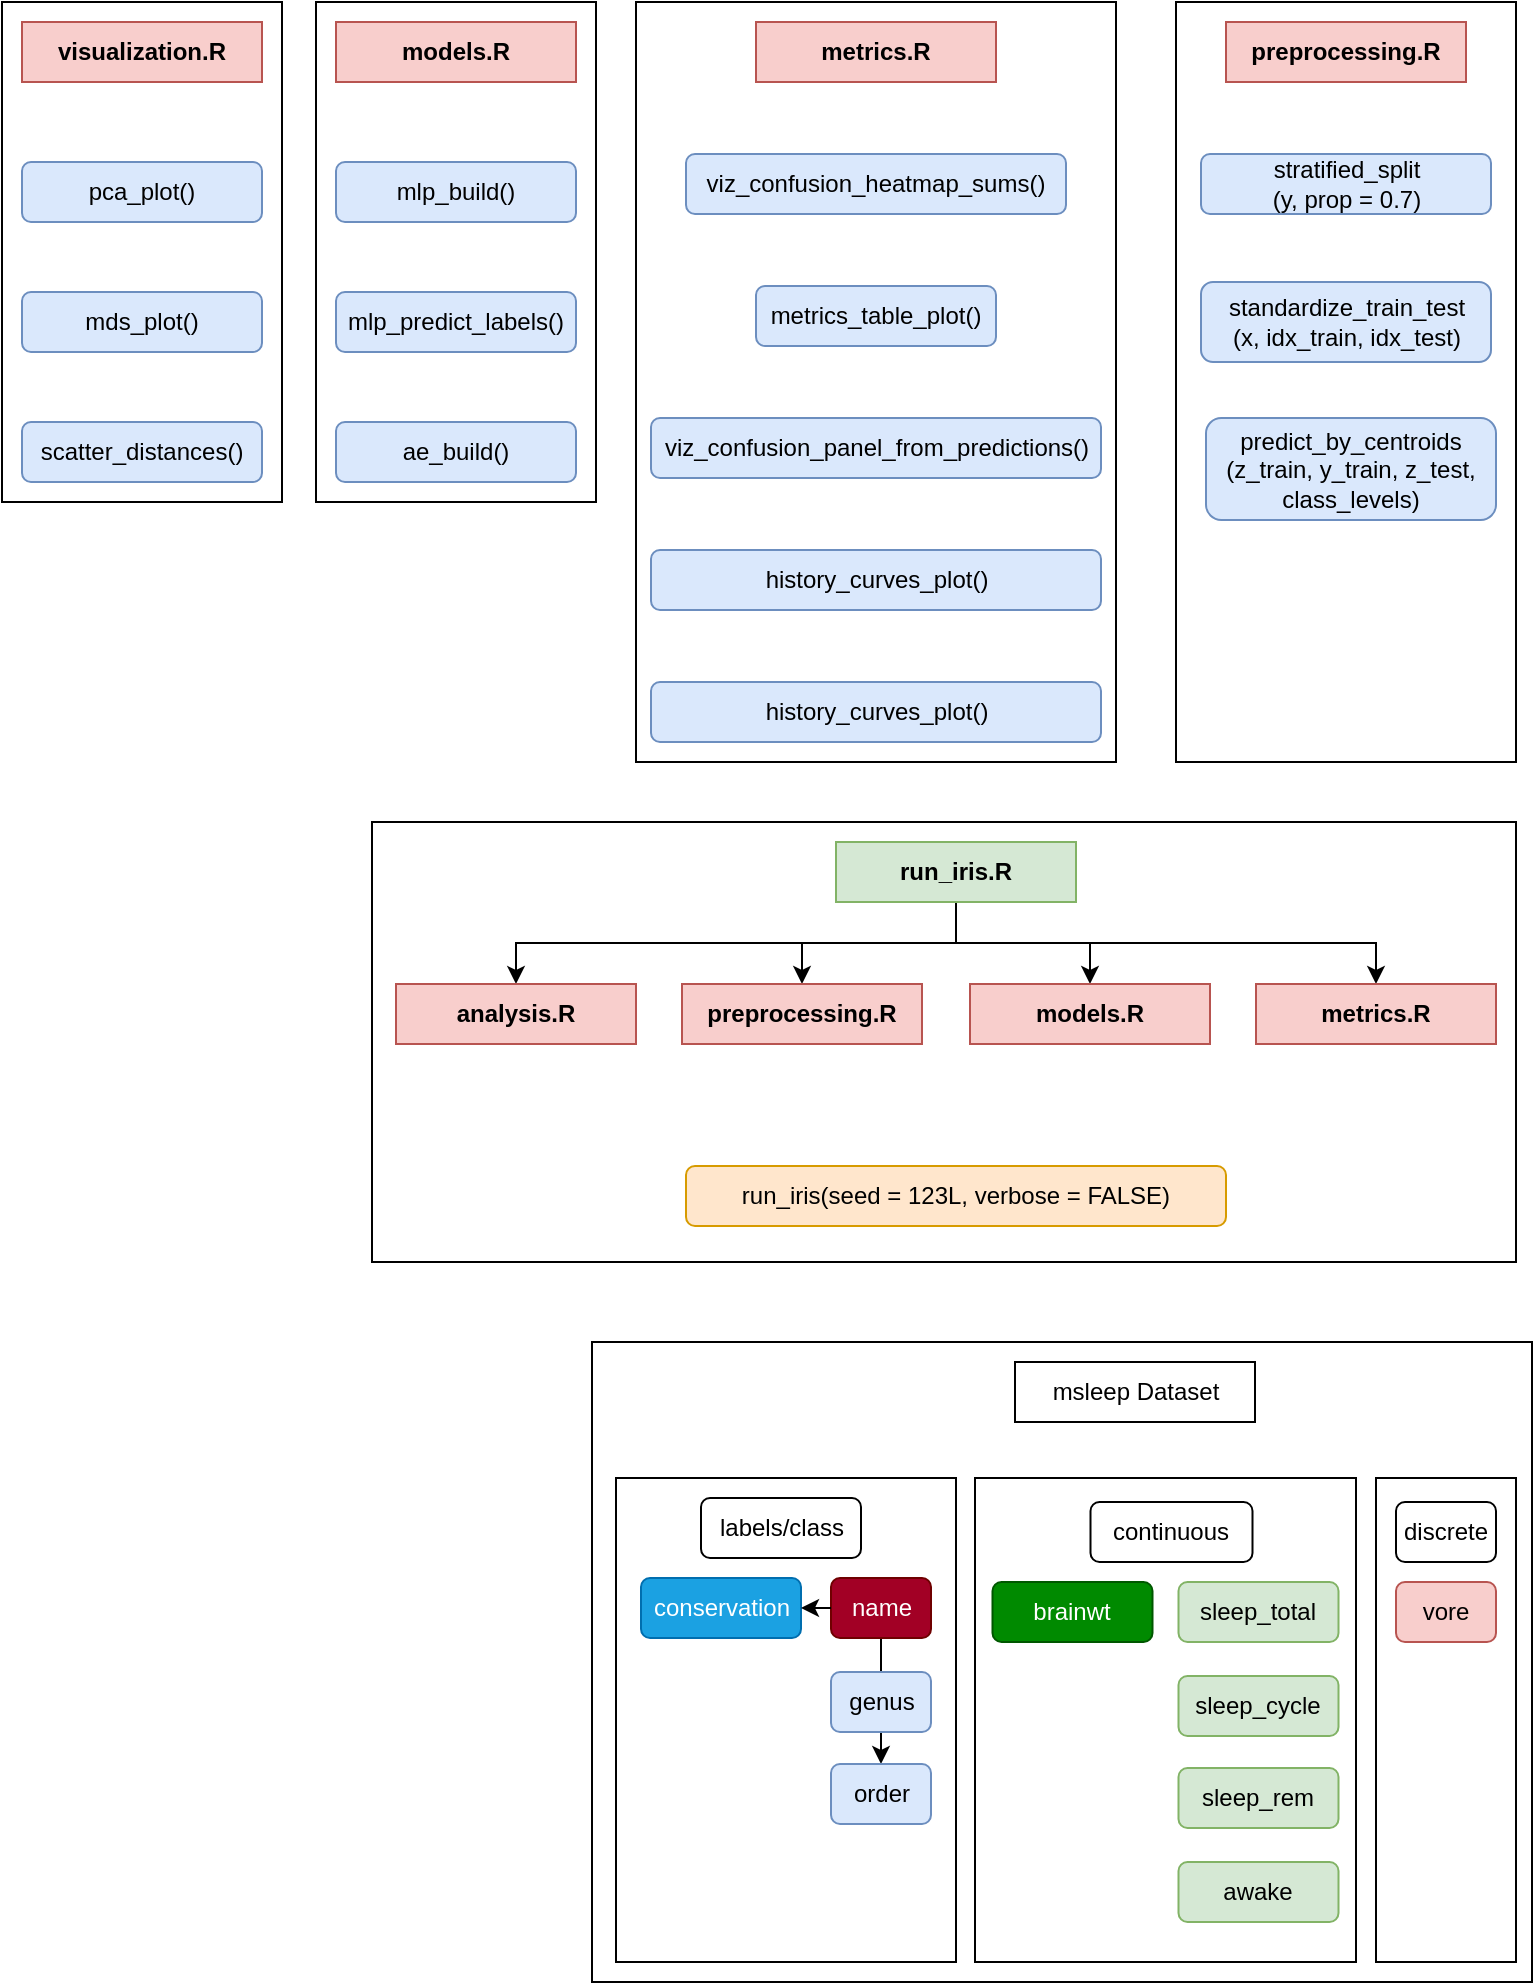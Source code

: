 <mxfile version="28.2.1">
  <diagram name="Page-1" id="hLjd40Mp4ctCxhCCKkwX">
    <mxGraphModel dx="3465" dy="615" grid="1" gridSize="10" guides="1" tooltips="1" connect="1" arrows="1" fold="1" page="1" pageScale="1" pageWidth="827" pageHeight="1169" math="0" shadow="0">
      <root>
        <mxCell id="0" />
        <mxCell id="1" parent="0" />
        <mxCell id="OYM85133VeI9f5udf3FC-11" value="" style="rounded=0;whiteSpace=wrap;html=1;" vertex="1" parent="1">
          <mxGeometry x="330" y="1870" width="470" height="320" as="geometry" />
        </mxCell>
        <mxCell id="h5PKQ5_-vBnPqG8-7pic-10" value="" style="rounded=0;whiteSpace=wrap;html=1;" parent="1" vertex="1">
          <mxGeometry x="722" y="1938" width="70" height="242" as="geometry" />
        </mxCell>
        <mxCell id="h5PKQ5_-vBnPqG8-7pic-9" value="" style="rounded=0;whiteSpace=wrap;html=1;" parent="1" vertex="1">
          <mxGeometry x="521.5" y="1938" width="190.5" height="242" as="geometry" />
        </mxCell>
        <mxCell id="h5PKQ5_-vBnPqG8-7pic-8" value="" style="rounded=0;whiteSpace=wrap;html=1;" parent="1" vertex="1">
          <mxGeometry x="342" y="1938" width="170" height="242" as="geometry" />
        </mxCell>
        <mxCell id="CPnGXNIcDzd4oW7dHK-n-26" value="msleep Dataset" style="rounded=0;whiteSpace=wrap;html=1;" parent="1" vertex="1">
          <mxGeometry x="541.5" y="1880" width="120" height="30" as="geometry" />
        </mxCell>
        <mxCell id="RDY0fzNDWBnP0Dt53zWQ-37" value="" style="rounded=0;whiteSpace=wrap;html=1;" parent="1" vertex="1">
          <mxGeometry x="622" y="1200" width="170" height="380" as="geometry" />
        </mxCell>
        <mxCell id="RDY0fzNDWBnP0Dt53zWQ-38" value="" style="rounded=0;whiteSpace=wrap;html=1;" parent="1" vertex="1">
          <mxGeometry x="220" y="1610" width="572" height="220" as="geometry" />
        </mxCell>
        <mxCell id="RDY0fzNDWBnP0Dt53zWQ-39" value="" style="rounded=0;whiteSpace=wrap;html=1;" parent="1" vertex="1">
          <mxGeometry x="352" y="1200" width="240" height="380" as="geometry" />
        </mxCell>
        <mxCell id="RDY0fzNDWBnP0Dt53zWQ-40" value="" style="rounded=0;whiteSpace=wrap;html=1;" parent="1" vertex="1">
          <mxGeometry x="192" y="1200" width="140" height="250" as="geometry" />
        </mxCell>
        <mxCell id="RDY0fzNDWBnP0Dt53zWQ-41" value="" style="rounded=0;whiteSpace=wrap;html=1;" parent="1" vertex="1">
          <mxGeometry x="35" y="1200" width="140" height="250" as="geometry" />
        </mxCell>
        <mxCell id="RDY0fzNDWBnP0Dt53zWQ-42" value="pca_plot()" style="rounded=1;whiteSpace=wrap;html=1;fillColor=#dae8fc;strokeColor=#6c8ebf;" parent="1" vertex="1">
          <mxGeometry x="45" y="1280" width="120" height="30" as="geometry" />
        </mxCell>
        <mxCell id="RDY0fzNDWBnP0Dt53zWQ-43" value="mds&lt;span style=&quot;background-color: transparent; color: light-dark(rgb(0, 0, 0), rgb(255, 255, 255));&quot;&gt;_plot()&lt;/span&gt;" style="rounded=1;whiteSpace=wrap;html=1;fillColor=#dae8fc;strokeColor=#6c8ebf;" parent="1" vertex="1">
          <mxGeometry x="45" y="1345" width="120" height="30" as="geometry" />
        </mxCell>
        <mxCell id="RDY0fzNDWBnP0Dt53zWQ-44" value="&lt;span style=&quot;background-color: transparent; color: light-dark(rgb(0, 0, 0), rgb(255, 255, 255));&quot;&gt;scatter_distances()&lt;/span&gt;" style="rounded=1;whiteSpace=wrap;html=1;fillColor=#dae8fc;strokeColor=#6c8ebf;" parent="1" vertex="1">
          <mxGeometry x="45" y="1410" width="120" height="30" as="geometry" />
        </mxCell>
        <mxCell id="RDY0fzNDWBnP0Dt53zWQ-45" value="visualization.R" style="rounded=0;whiteSpace=wrap;html=1;fillColor=#f8cecc;strokeColor=#b85450;fontStyle=1" parent="1" vertex="1">
          <mxGeometry x="45" y="1210" width="120" height="30" as="geometry" />
        </mxCell>
        <mxCell id="RDY0fzNDWBnP0Dt53zWQ-46" value="mlp_build()" style="rounded=1;whiteSpace=wrap;html=1;fillColor=#dae8fc;strokeColor=#6c8ebf;" parent="1" vertex="1">
          <mxGeometry x="202" y="1280" width="120" height="30" as="geometry" />
        </mxCell>
        <mxCell id="RDY0fzNDWBnP0Dt53zWQ-47" value="&lt;span style=&quot;background-color: transparent; color: light-dark(rgb(0, 0, 0), rgb(255, 255, 255));&quot;&gt;mlp_predict_labels()&lt;/span&gt;" style="rounded=1;whiteSpace=wrap;html=1;fillColor=#dae8fc;strokeColor=#6c8ebf;" parent="1" vertex="1">
          <mxGeometry x="202" y="1345" width="120" height="30" as="geometry" />
        </mxCell>
        <mxCell id="RDY0fzNDWBnP0Dt53zWQ-48" value="&lt;span style=&quot;background-color: transparent; color: light-dark(rgb(0, 0, 0), rgb(255, 255, 255));&quot;&gt;ae_build()&lt;/span&gt;" style="rounded=1;whiteSpace=wrap;html=1;fillColor=#dae8fc;strokeColor=#6c8ebf;" parent="1" vertex="1">
          <mxGeometry x="202" y="1410" width="120" height="30" as="geometry" />
        </mxCell>
        <mxCell id="RDY0fzNDWBnP0Dt53zWQ-49" value="models.R" style="rounded=0;whiteSpace=wrap;html=1;fillColor=#f8cecc;strokeColor=#b85450;fontStyle=1" parent="1" vertex="1">
          <mxGeometry x="202" y="1210" width="120" height="30" as="geometry" />
        </mxCell>
        <mxCell id="RDY0fzNDWBnP0Dt53zWQ-50" value="viz_confusion_heatmap_sums()" style="rounded=1;whiteSpace=wrap;html=1;fillColor=#dae8fc;strokeColor=#6c8ebf;" parent="1" vertex="1">
          <mxGeometry x="377" y="1276" width="190" height="30" as="geometry" />
        </mxCell>
        <mxCell id="RDY0fzNDWBnP0Dt53zWQ-51" value="metrics_table_plot()" style="rounded=1;whiteSpace=wrap;html=1;fillColor=#dae8fc;strokeColor=#6c8ebf;" parent="1" vertex="1">
          <mxGeometry x="412" y="1342" width="120" height="30" as="geometry" />
        </mxCell>
        <mxCell id="RDY0fzNDWBnP0Dt53zWQ-52" value="metrics.R" style="rounded=0;whiteSpace=wrap;html=1;fillColor=#f8cecc;strokeColor=#b85450;fontStyle=1" parent="1" vertex="1">
          <mxGeometry x="412" y="1210" width="120" height="30" as="geometry" />
        </mxCell>
        <mxCell id="RDY0fzNDWBnP0Dt53zWQ-53" value="viz_confusion_panel_from_predictions()" style="rounded=1;whiteSpace=wrap;html=1;fillColor=#dae8fc;strokeColor=#6c8ebf;" parent="1" vertex="1">
          <mxGeometry x="359.5" y="1408" width="225" height="30" as="geometry" />
        </mxCell>
        <mxCell id="RDY0fzNDWBnP0Dt53zWQ-54" value="history_curves_plot()" style="rounded=1;whiteSpace=wrap;html=1;fillColor=#dae8fc;strokeColor=#6c8ebf;" parent="1" vertex="1">
          <mxGeometry x="359.5" y="1474" width="225" height="30" as="geometry" />
        </mxCell>
        <mxCell id="RDY0fzNDWBnP0Dt53zWQ-55" value="history_curves_plot()" style="rounded=1;whiteSpace=wrap;html=1;fillColor=#dae8fc;strokeColor=#6c8ebf;" parent="1" vertex="1">
          <mxGeometry x="359.5" y="1540" width="225" height="30" as="geometry" />
        </mxCell>
        <mxCell id="h5PKQ5_-vBnPqG8-7pic-3" style="edgeStyle=orthogonalEdgeStyle;rounded=0;orthogonalLoop=1;jettySize=auto;html=1;exitX=0.5;exitY=1;exitDx=0;exitDy=0;" parent="1" source="RDY0fzNDWBnP0Dt53zWQ-62" target="RDY0fzNDWBnP0Dt53zWQ-57" edge="1">
          <mxGeometry relative="1" as="geometry" />
        </mxCell>
        <mxCell id="h5PKQ5_-vBnPqG8-7pic-4" style="edgeStyle=orthogonalEdgeStyle;rounded=0;orthogonalLoop=1;jettySize=auto;html=1;exitX=0.5;exitY=1;exitDx=0;exitDy=0;entryX=0.5;entryY=0;entryDx=0;entryDy=0;" parent="1" source="RDY0fzNDWBnP0Dt53zWQ-62" target="h5PKQ5_-vBnPqG8-7pic-1" edge="1">
          <mxGeometry relative="1" as="geometry" />
        </mxCell>
        <mxCell id="h5PKQ5_-vBnPqG8-7pic-5" style="edgeStyle=orthogonalEdgeStyle;rounded=0;orthogonalLoop=1;jettySize=auto;html=1;exitX=0.5;exitY=1;exitDx=0;exitDy=0;" parent="1" source="RDY0fzNDWBnP0Dt53zWQ-62" target="RDY0fzNDWBnP0Dt53zWQ-56" edge="1">
          <mxGeometry relative="1" as="geometry" />
        </mxCell>
        <mxCell id="h5PKQ5_-vBnPqG8-7pic-6" style="edgeStyle=orthogonalEdgeStyle;rounded=0;orthogonalLoop=1;jettySize=auto;html=1;exitX=0.5;exitY=1;exitDx=0;exitDy=0;" parent="1" source="RDY0fzNDWBnP0Dt53zWQ-62" target="RDY0fzNDWBnP0Dt53zWQ-58" edge="1">
          <mxGeometry relative="1" as="geometry" />
        </mxCell>
        <mxCell id="RDY0fzNDWBnP0Dt53zWQ-62" value="run_iris.R" style="rounded=0;whiteSpace=wrap;html=1;fillColor=#d5e8d4;strokeColor=#82b366;fontStyle=1" parent="1" vertex="1">
          <mxGeometry x="452" y="1620" width="120" height="30" as="geometry" />
        </mxCell>
        <mxCell id="RDY0fzNDWBnP0Dt53zWQ-63" value="stratified_split&lt;div&gt;(y, prop = 0.7)&lt;/div&gt;" style="rounded=1;whiteSpace=wrap;html=1;fillColor=#dae8fc;strokeColor=#6c8ebf;" parent="1" vertex="1">
          <mxGeometry x="634.5" y="1276" width="145" height="30" as="geometry" />
        </mxCell>
        <mxCell id="RDY0fzNDWBnP0Dt53zWQ-64" value="standardize_train_test&lt;div&gt;(x, idx_train, idx_test)&lt;/div&gt;" style="rounded=1;whiteSpace=wrap;html=1;fillColor=#dae8fc;strokeColor=#6c8ebf;" parent="1" vertex="1">
          <mxGeometry x="634.5" y="1340" width="145" height="40" as="geometry" />
        </mxCell>
        <mxCell id="RDY0fzNDWBnP0Dt53zWQ-65" value="predict_by_centroids&lt;div&gt;(z_train, y_train, z_test, class_levels)&lt;/div&gt;" style="rounded=1;whiteSpace=wrap;html=1;fillColor=#dae8fc;strokeColor=#6c8ebf;" parent="1" vertex="1">
          <mxGeometry x="637" y="1408" width="145" height="51" as="geometry" />
        </mxCell>
        <mxCell id="RDY0fzNDWBnP0Dt53zWQ-66" value="run_iris&lt;span style=&quot;background-color: transparent; color: light-dark(rgb(0, 0, 0), rgb(255, 255, 255));&quot;&gt;(seed = 123L, verbose = FALSE)&lt;/span&gt;" style="rounded=1;whiteSpace=wrap;html=1;fillColor=#ffe6cc;strokeColor=#d79b00;" parent="1" vertex="1">
          <mxGeometry x="377" y="1782" width="270" height="30" as="geometry" />
        </mxCell>
        <mxCell id="RDY0fzNDWBnP0Dt53zWQ-68" value="preprocessing.R" style="rounded=0;whiteSpace=wrap;html=1;fillColor=#f8cecc;strokeColor=#b85450;fontStyle=1" parent="1" vertex="1">
          <mxGeometry x="647" y="1210" width="120" height="30" as="geometry" />
        </mxCell>
        <mxCell id="h5PKQ5_-vBnPqG8-7pic-2" value="" style="group" parent="1" vertex="1" connectable="0">
          <mxGeometry x="232" y="1691" width="550" height="30" as="geometry" />
        </mxCell>
        <mxCell id="RDY0fzNDWBnP0Dt53zWQ-56" value="analysis.R" style="rounded=0;whiteSpace=wrap;html=1;fillColor=#f8cecc;strokeColor=#b85450;fontStyle=1" parent="h5PKQ5_-vBnPqG8-7pic-2" vertex="1">
          <mxGeometry width="120" height="30" as="geometry" />
        </mxCell>
        <mxCell id="RDY0fzNDWBnP0Dt53zWQ-57" value="models.R" style="rounded=0;whiteSpace=wrap;html=1;fillColor=#f8cecc;strokeColor=#b85450;fontStyle=1" parent="h5PKQ5_-vBnPqG8-7pic-2" vertex="1">
          <mxGeometry x="287" width="120" height="30" as="geometry" />
        </mxCell>
        <mxCell id="RDY0fzNDWBnP0Dt53zWQ-58" value="metrics.R" style="rounded=0;whiteSpace=wrap;html=1;fillColor=#f8cecc;strokeColor=#b85450;fontStyle=1" parent="h5PKQ5_-vBnPqG8-7pic-2" vertex="1">
          <mxGeometry x="430" width="120" height="30" as="geometry" />
        </mxCell>
        <mxCell id="h5PKQ5_-vBnPqG8-7pic-1" value="preprocessing.R" style="rounded=0;whiteSpace=wrap;html=1;fillColor=#f8cecc;strokeColor=#b85450;fontStyle=1" parent="h5PKQ5_-vBnPqG8-7pic-2" vertex="1">
          <mxGeometry x="143" width="120" height="30" as="geometry" />
        </mxCell>
        <mxCell id="h5PKQ5_-vBnPqG8-7pic-11" value="" style="group" parent="1" vertex="1" connectable="0">
          <mxGeometry x="354.5" y="1948" width="145" height="163" as="geometry" />
        </mxCell>
        <mxCell id="CPnGXNIcDzd4oW7dHK-n-42" value="conservation" style="rounded=1;whiteSpace=wrap;html=1;fillColor=#1ba1e2;fontColor=#ffffff;strokeColor=#006EAF;" parent="h5PKQ5_-vBnPqG8-7pic-11" vertex="1">
          <mxGeometry y="40" width="80" height="30" as="geometry" />
        </mxCell>
        <mxCell id="CPnGXNIcDzd4oW7dHK-n-53" value="" style="group" parent="h5PKQ5_-vBnPqG8-7pic-11" vertex="1" connectable="0">
          <mxGeometry x="95" y="40" width="50" height="123" as="geometry" />
        </mxCell>
        <mxCell id="CPnGXNIcDzd4oW7dHK-n-81" style="edgeStyle=orthogonalEdgeStyle;rounded=0;orthogonalLoop=1;jettySize=auto;html=1;exitX=0.5;exitY=1;exitDx=0;exitDy=0;" parent="CPnGXNIcDzd4oW7dHK-n-53" source="CPnGXNIcDzd4oW7dHK-n-38" target="CPnGXNIcDzd4oW7dHK-n-41" edge="1">
          <mxGeometry relative="1" as="geometry" />
        </mxCell>
        <mxCell id="CPnGXNIcDzd4oW7dHK-n-38" value="name" style="rounded=1;whiteSpace=wrap;html=1;fillColor=#a20025;strokeColor=#6F0000;fontColor=#ffffff;" parent="CPnGXNIcDzd4oW7dHK-n-53" vertex="1">
          <mxGeometry width="50" height="30" as="geometry" />
        </mxCell>
        <mxCell id="CPnGXNIcDzd4oW7dHK-n-39" value="genus" style="rounded=1;whiteSpace=wrap;html=1;fillColor=#dae8fc;strokeColor=#6c8ebf;" parent="CPnGXNIcDzd4oW7dHK-n-53" vertex="1">
          <mxGeometry y="47" width="50" height="30" as="geometry" />
        </mxCell>
        <mxCell id="CPnGXNIcDzd4oW7dHK-n-41" value="order" style="rounded=1;whiteSpace=wrap;html=1;fillColor=#dae8fc;strokeColor=#6c8ebf;" parent="CPnGXNIcDzd4oW7dHK-n-53" vertex="1">
          <mxGeometry y="93" width="50" height="30" as="geometry" />
        </mxCell>
        <mxCell id="CPnGXNIcDzd4oW7dHK-n-58" value="labels/class" style="rounded=1;whiteSpace=wrap;html=1;" parent="h5PKQ5_-vBnPqG8-7pic-11" vertex="1">
          <mxGeometry x="30" width="80" height="30" as="geometry" />
        </mxCell>
        <mxCell id="CPnGXNIcDzd4oW7dHK-n-82" style="edgeStyle=orthogonalEdgeStyle;rounded=0;orthogonalLoop=1;jettySize=auto;html=1;exitX=0;exitY=0.5;exitDx=0;exitDy=0;entryX=1;entryY=0.5;entryDx=0;entryDy=0;" parent="h5PKQ5_-vBnPqG8-7pic-11" source="CPnGXNIcDzd4oW7dHK-n-38" target="CPnGXNIcDzd4oW7dHK-n-42" edge="1">
          <mxGeometry relative="1" as="geometry" />
        </mxCell>
        <mxCell id="h5PKQ5_-vBnPqG8-7pic-12" value="" style="group" parent="1" vertex="1" connectable="0">
          <mxGeometry x="530.25" y="1950" width="173" height="210" as="geometry" />
        </mxCell>
        <mxCell id="CPnGXNIcDzd4oW7dHK-n-47" value="brainwt" style="rounded=1;whiteSpace=wrap;html=1;fillColor=#008a00;strokeColor=#005700;fontColor=#ffffff;" parent="h5PKQ5_-vBnPqG8-7pic-12" vertex="1">
          <mxGeometry y="40" width="80" height="30" as="geometry" />
        </mxCell>
        <mxCell id="CPnGXNIcDzd4oW7dHK-n-52" value="" style="group" parent="h5PKQ5_-vBnPqG8-7pic-12" vertex="1" connectable="0">
          <mxGeometry x="93" y="40" width="80" height="170" as="geometry" />
        </mxCell>
        <mxCell id="CPnGXNIcDzd4oW7dHK-n-43" value="sleep_total" style="rounded=1;whiteSpace=wrap;html=1;fillColor=#d5e8d4;strokeColor=#82b366;" parent="CPnGXNIcDzd4oW7dHK-n-52" vertex="1">
          <mxGeometry width="80" height="30" as="geometry" />
        </mxCell>
        <mxCell id="CPnGXNIcDzd4oW7dHK-n-44" value="sleep_rem" style="rounded=1;whiteSpace=wrap;html=1;fillColor=#d5e8d4;strokeColor=#82b366;" parent="CPnGXNIcDzd4oW7dHK-n-52" vertex="1">
          <mxGeometry y="93" width="80" height="30" as="geometry" />
        </mxCell>
        <mxCell id="CPnGXNIcDzd4oW7dHK-n-45" value="sleep_cycle" style="rounded=1;whiteSpace=wrap;html=1;fillColor=#d5e8d4;strokeColor=#82b366;" parent="CPnGXNIcDzd4oW7dHK-n-52" vertex="1">
          <mxGeometry y="47" width="80" height="30" as="geometry" />
        </mxCell>
        <mxCell id="CPnGXNIcDzd4oW7dHK-n-46" value="awake" style="rounded=1;whiteSpace=wrap;html=1;fillColor=#d5e8d4;strokeColor=#82b366;" parent="CPnGXNIcDzd4oW7dHK-n-52" vertex="1">
          <mxGeometry y="140" width="80" height="30" as="geometry" />
        </mxCell>
        <mxCell id="CPnGXNIcDzd4oW7dHK-n-56" value="continuous" style="rounded=1;whiteSpace=wrap;html=1;" parent="h5PKQ5_-vBnPqG8-7pic-12" vertex="1">
          <mxGeometry x="49" width="81" height="30" as="geometry" />
        </mxCell>
        <mxCell id="h5PKQ5_-vBnPqG8-7pic-13" value="" style="group" parent="1" vertex="1" connectable="0">
          <mxGeometry x="732" y="1950" width="50" height="70" as="geometry" />
        </mxCell>
        <mxCell id="CPnGXNIcDzd4oW7dHK-n-40" value="vore" style="rounded=1;whiteSpace=wrap;html=1;fillColor=#f8cecc;strokeColor=#b85450;" parent="h5PKQ5_-vBnPqG8-7pic-13" vertex="1">
          <mxGeometry y="40" width="50" height="30" as="geometry" />
        </mxCell>
        <mxCell id="CPnGXNIcDzd4oW7dHK-n-57" value="discrete" style="rounded=1;whiteSpace=wrap;html=1;" parent="h5PKQ5_-vBnPqG8-7pic-13" vertex="1">
          <mxGeometry width="50" height="30" as="geometry" />
        </mxCell>
      </root>
    </mxGraphModel>
  </diagram>
</mxfile>
